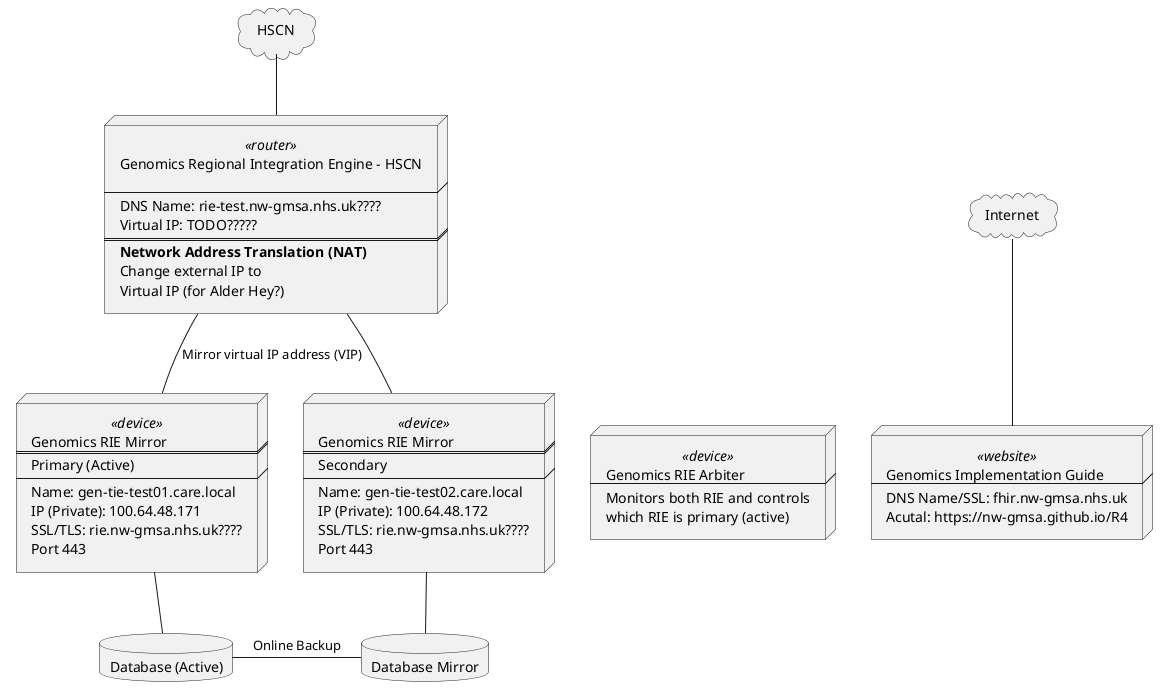 @startuml

cloud HSCN [
HSCN
]

cloud internet [
Internet
]

node network <<router>> [
Genomics Regional Integration Engine - HSCN

----
DNS Name: rie-test.nw-gmsa.nhs.uk????
Virtual IP: TODO?????
====
**Network Address Translation (NAT)**
Change external IP to
Virtual IP (for Alder Hey?)
]


node tie1 <<device>> [
Genomics RIE Mirror
====
Primary (Active)
----
Name: gen-tie-test01.care.local
IP (Private): 100.64.48.171
SSL/TLS: rie.nw-gmsa.nhs.uk????
Port 443
]

node tie2 <<device>> [
Genomics RIE Mirror
====
Secondary
----
Name: gen-tie-test02.care.local
IP (Private): 100.64.48.172
SSL/TLS: rie.nw-gmsa.nhs.uk????
Port 443
]

node arbiter <<device>> [
Genomics RIE Arbiter
----
Monitors both RIE and controls
which RIE is primary (active)
]

node ig <<website>> [
Genomics Implementation Guide
----
DNS Name/SSL: fhir.nw-gmsa.nhs.uk
Acutal: https://nw-gmsa.github.io/R4
]

database database1 [
Database (Active)
]

database database2 [
Database Mirror
]

HSCN -- network
internet -- ig
network -d- tie1 : Mirror virtual IP address (VIP)
network -d- tie2

tie1 -r[hidden]- tie2
tie2 -r[hidden]- arbiter
arbiter -r[hidden]- ig
tie1 -- database1
database1 -r- database2: Online Backup
tie2 -- database2

@enduml
